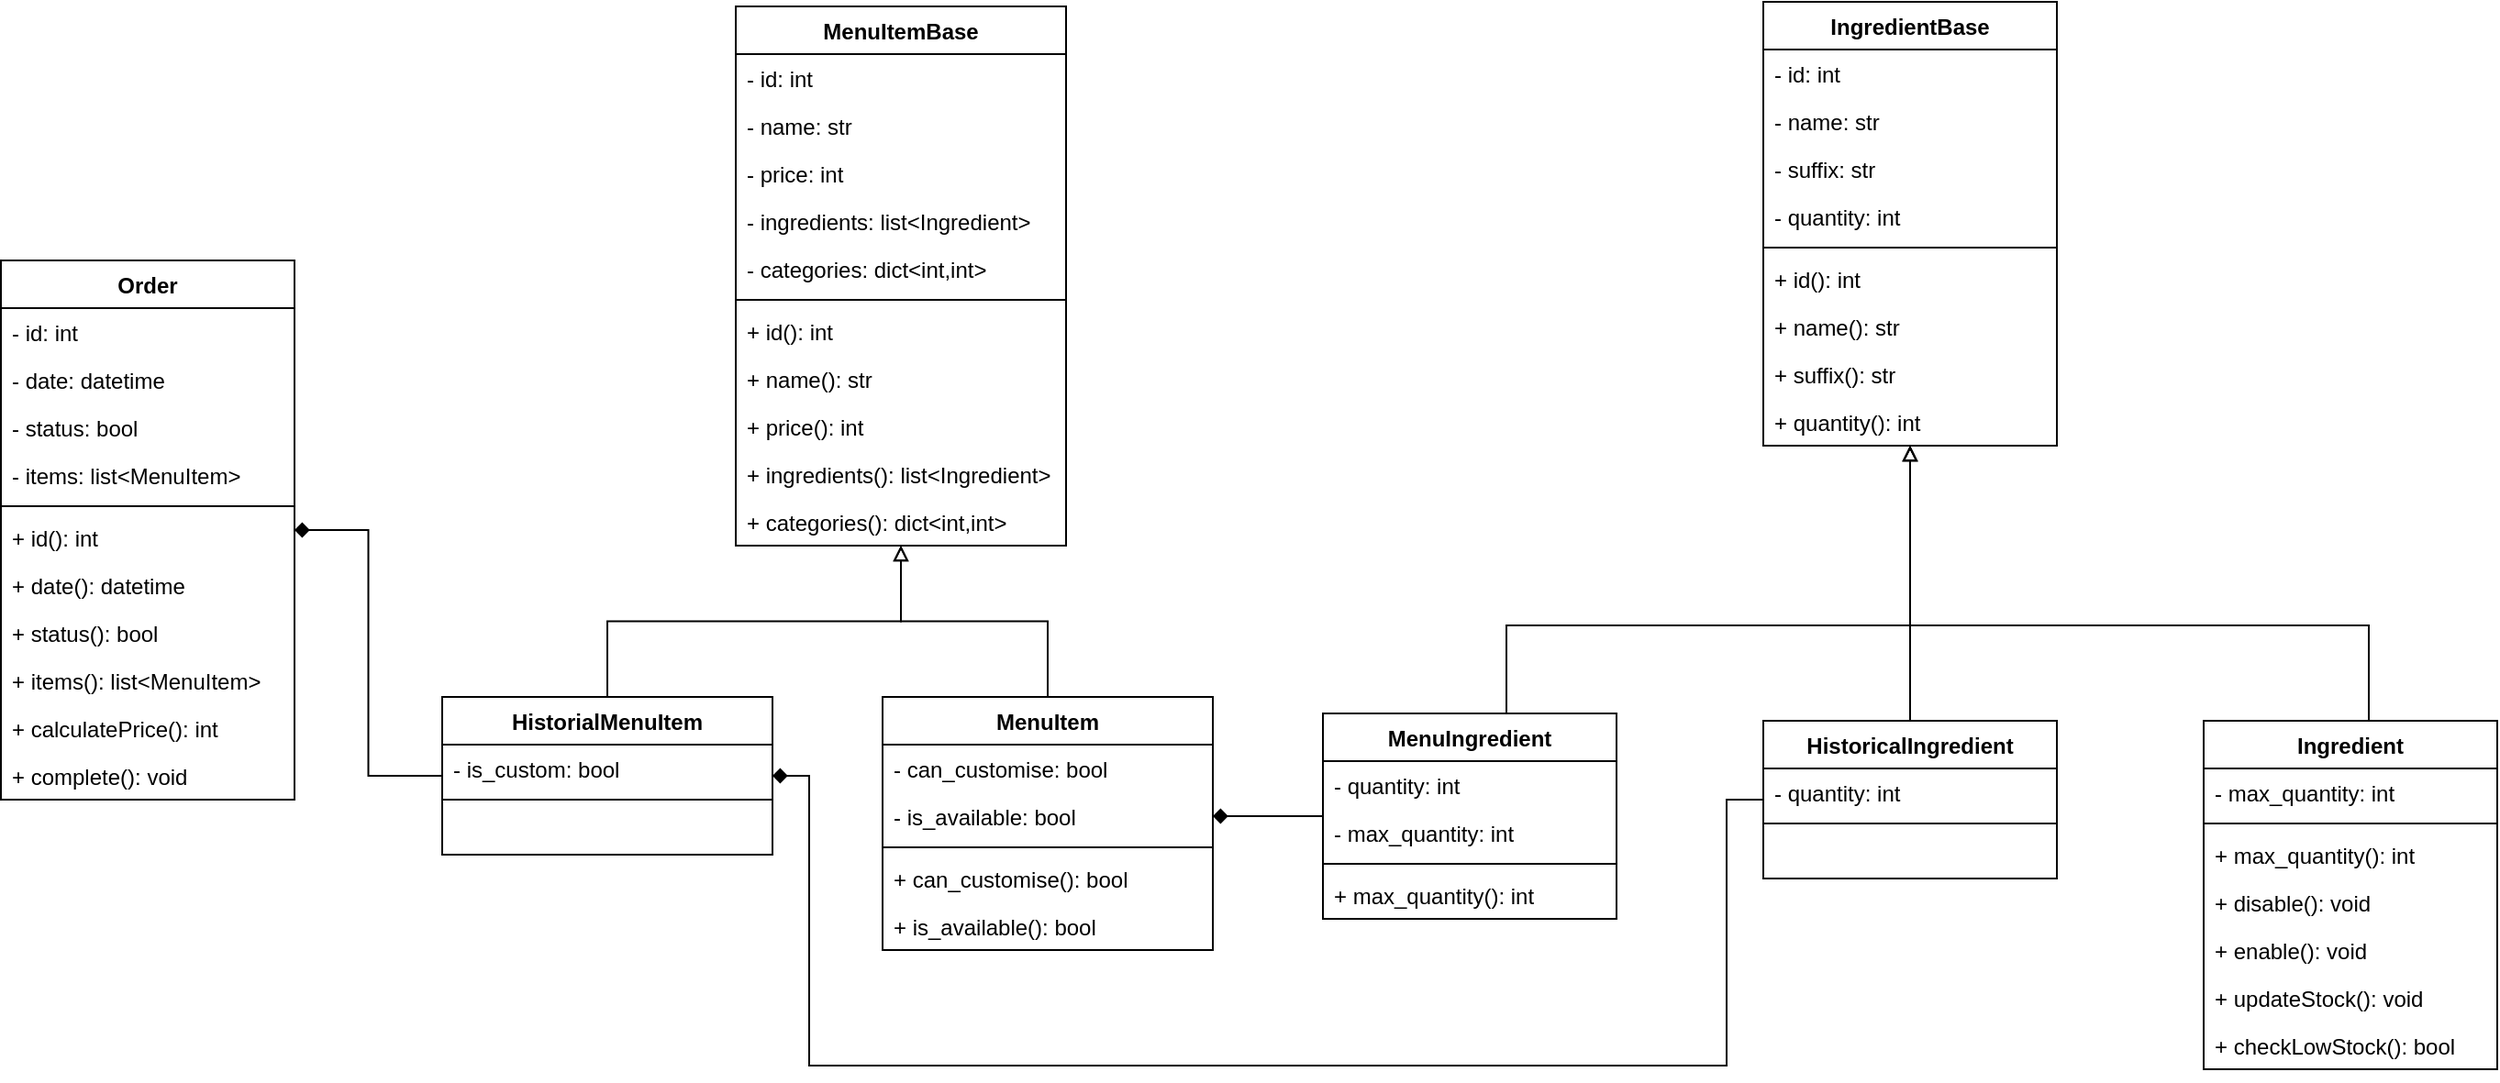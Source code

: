 <mxfile version="10.5.0" type="device"><diagram id="R5CO9NTkoaggzxSZSLam" name="Page-1"><mxGraphModel dx="2012" dy="765" grid="1" gridSize="10" guides="1" tooltips="1" connect="1" arrows="1" fold="1" page="1" pageScale="1" pageWidth="850" pageHeight="1100" math="0" shadow="0"><root><mxCell id="0"/><mxCell id="1" parent="0"/><mxCell id="pzDrqrzyv5mnklr1Wu6k-149" style="edgeStyle=orthogonalEdgeStyle;rounded=0;orthogonalLoop=1;jettySize=auto;html=1;startArrow=diamond;startFill=1;endArrow=none;endFill=0;" edge="1" parent="1" source="jo1ma1c6q6qeuSDBUXJ--1" target="pzDrqrzyv5mnklr1Wu6k-24"><mxGeometry relative="1" as="geometry"/></mxCell><mxCell id="jo1ma1c6q6qeuSDBUXJ--1" value="Order" style="swimlane;fontStyle=1;align=center;verticalAlign=top;childLayout=stackLayout;horizontal=1;startSize=26;horizontalStack=0;resizeParent=1;resizeParentMax=0;resizeLast=0;collapsible=1;marginBottom=0;" parent="1" vertex="1"><mxGeometry x="-80.5" y="161" width="160" height="294" as="geometry"/></mxCell><mxCell id="jo1ma1c6q6qeuSDBUXJ--2" value="- id: int" style="text;strokeColor=none;fillColor=none;align=left;verticalAlign=top;spacingLeft=4;spacingRight=4;overflow=hidden;rotatable=0;points=[[0,0.5],[1,0.5]];portConstraint=eastwest;fontStyle=0" parent="jo1ma1c6q6qeuSDBUXJ--1" vertex="1"><mxGeometry y="26" width="160" height="26" as="geometry"/></mxCell><mxCell id="pzDrqrzyv5mnklr1Wu6k-3" value="- date: datetime" style="text;strokeColor=none;fillColor=none;align=left;verticalAlign=top;spacingLeft=4;spacingRight=4;overflow=hidden;rotatable=0;points=[[0,0.5],[1,0.5]];portConstraint=eastwest;fontStyle=0" vertex="1" parent="jo1ma1c6q6qeuSDBUXJ--1"><mxGeometry y="52" width="160" height="26" as="geometry"/></mxCell><mxCell id="pzDrqrzyv5mnklr1Wu6k-4" value="- status: bool" style="text;strokeColor=none;fillColor=none;align=left;verticalAlign=top;spacingLeft=4;spacingRight=4;overflow=hidden;rotatable=0;points=[[0,0.5],[1,0.5]];portConstraint=eastwest;fontStyle=0" vertex="1" parent="jo1ma1c6q6qeuSDBUXJ--1"><mxGeometry y="78" width="160" height="26" as="geometry"/></mxCell><mxCell id="pzDrqrzyv5mnklr1Wu6k-5" value="- items: list&lt;MenuItem&gt;" style="text;strokeColor=none;fillColor=none;align=left;verticalAlign=top;spacingLeft=4;spacingRight=4;overflow=hidden;rotatable=0;points=[[0,0.5],[1,0.5]];portConstraint=eastwest;fontStyle=0" vertex="1" parent="jo1ma1c6q6qeuSDBUXJ--1"><mxGeometry y="104" width="160" height="26" as="geometry"/></mxCell><mxCell id="jo1ma1c6q6qeuSDBUXJ--3" value="" style="line;strokeWidth=1;fillColor=none;align=left;verticalAlign=middle;spacingTop=-1;spacingLeft=3;spacingRight=3;rotatable=0;labelPosition=right;points=[];portConstraint=eastwest;fontStyle=0" parent="jo1ma1c6q6qeuSDBUXJ--1" vertex="1"><mxGeometry y="130" width="160" height="8" as="geometry"/></mxCell><mxCell id="jo1ma1c6q6qeuSDBUXJ--4" value="+ id(): int&#10;" style="text;strokeColor=none;fillColor=none;align=left;verticalAlign=top;spacingLeft=4;spacingRight=4;overflow=hidden;rotatable=0;points=[[0,0.5],[1,0.5]];portConstraint=eastwest;fontStyle=0" parent="jo1ma1c6q6qeuSDBUXJ--1" vertex="1"><mxGeometry y="138" width="160" height="26" as="geometry"/></mxCell><mxCell id="pzDrqrzyv5mnklr1Wu6k-6" value="+ date(): datetime&#10;" style="text;strokeColor=none;fillColor=none;align=left;verticalAlign=top;spacingLeft=4;spacingRight=4;overflow=hidden;rotatable=0;points=[[0,0.5],[1,0.5]];portConstraint=eastwest;fontStyle=0" vertex="1" parent="jo1ma1c6q6qeuSDBUXJ--1"><mxGeometry y="164" width="160" height="26" as="geometry"/></mxCell><mxCell id="pzDrqrzyv5mnklr1Wu6k-7" value="+ status(): bool&#10;" style="text;strokeColor=none;fillColor=none;align=left;verticalAlign=top;spacingLeft=4;spacingRight=4;overflow=hidden;rotatable=0;points=[[0,0.5],[1,0.5]];portConstraint=eastwest;fontStyle=0" vertex="1" parent="jo1ma1c6q6qeuSDBUXJ--1"><mxGeometry y="190" width="160" height="26" as="geometry"/></mxCell><mxCell id="pzDrqrzyv5mnklr1Wu6k-8" value="+ items(): list&lt;MenuItem&gt;&#10;" style="text;strokeColor=none;fillColor=none;align=left;verticalAlign=top;spacingLeft=4;spacingRight=4;overflow=hidden;rotatable=0;points=[[0,0.5],[1,0.5]];portConstraint=eastwest;fontStyle=0" vertex="1" parent="jo1ma1c6q6qeuSDBUXJ--1"><mxGeometry y="216" width="160" height="26" as="geometry"/></mxCell><mxCell id="pzDrqrzyv5mnklr1Wu6k-10" value="+ calculatePrice(): int&#10;" style="text;strokeColor=none;fillColor=none;align=left;verticalAlign=top;spacingLeft=4;spacingRight=4;overflow=hidden;rotatable=0;points=[[0,0.5],[1,0.5]];portConstraint=eastwest;fontStyle=0" vertex="1" parent="jo1ma1c6q6qeuSDBUXJ--1"><mxGeometry y="242" width="160" height="26" as="geometry"/></mxCell><mxCell id="pzDrqrzyv5mnklr1Wu6k-9" value="+ complete(): void&#10;" style="text;strokeColor=none;fillColor=none;align=left;verticalAlign=top;spacingLeft=4;spacingRight=4;overflow=hidden;rotatable=0;points=[[0,0.5],[1,0.5]];portConstraint=eastwest;fontStyle=0" vertex="1" parent="jo1ma1c6q6qeuSDBUXJ--1"><mxGeometry y="268" width="160" height="26" as="geometry"/></mxCell><mxCell id="pzDrqrzyv5mnklr1Wu6k-11" value="MenuItemBase" style="swimlane;fontStyle=1;align=center;verticalAlign=top;childLayout=stackLayout;horizontal=1;startSize=26;horizontalStack=0;resizeParent=1;resizeParentMax=0;resizeLast=0;collapsible=1;marginBottom=0;" vertex="1" parent="1"><mxGeometry x="320" y="22.5" width="180" height="294" as="geometry"/></mxCell><mxCell id="pzDrqrzyv5mnklr1Wu6k-12" value="- id: int" style="text;strokeColor=none;fillColor=none;align=left;verticalAlign=top;spacingLeft=4;spacingRight=4;overflow=hidden;rotatable=0;points=[[0,0.5],[1,0.5]];portConstraint=eastwest;fontStyle=0" vertex="1" parent="pzDrqrzyv5mnklr1Wu6k-11"><mxGeometry y="26" width="180" height="26" as="geometry"/></mxCell><mxCell id="pzDrqrzyv5mnklr1Wu6k-13" value="- name: str" style="text;strokeColor=none;fillColor=none;align=left;verticalAlign=top;spacingLeft=4;spacingRight=4;overflow=hidden;rotatable=0;points=[[0,0.5],[1,0.5]];portConstraint=eastwest;fontStyle=0" vertex="1" parent="pzDrqrzyv5mnklr1Wu6k-11"><mxGeometry y="52" width="180" height="26" as="geometry"/></mxCell><mxCell id="pzDrqrzyv5mnklr1Wu6k-47" value="- price: int" style="text;strokeColor=none;fillColor=none;align=left;verticalAlign=top;spacingLeft=4;spacingRight=4;overflow=hidden;rotatable=0;points=[[0,0.5],[1,0.5]];portConstraint=eastwest;fontStyle=0" vertex="1" parent="pzDrqrzyv5mnklr1Wu6k-11"><mxGeometry y="78" width="180" height="26" as="geometry"/></mxCell><mxCell id="pzDrqrzyv5mnklr1Wu6k-23" value="- ingredients: list&lt;Ingredient&gt;" style="text;strokeColor=none;fillColor=none;align=left;verticalAlign=top;spacingLeft=4;spacingRight=4;overflow=hidden;rotatable=0;points=[[0,0.5],[1,0.5]];portConstraint=eastwest;fontStyle=0" vertex="1" parent="pzDrqrzyv5mnklr1Wu6k-11"><mxGeometry y="104" width="180" height="26" as="geometry"/></mxCell><mxCell id="pzDrqrzyv5mnklr1Wu6k-48" value="- categories: dict&lt;int,int&gt;" style="text;strokeColor=none;fillColor=none;align=left;verticalAlign=top;spacingLeft=4;spacingRight=4;overflow=hidden;rotatable=0;points=[[0,0.5],[1,0.5]];portConstraint=eastwest;fontStyle=0" vertex="1" parent="pzDrqrzyv5mnklr1Wu6k-11"><mxGeometry y="130" width="180" height="26" as="geometry"/></mxCell><mxCell id="pzDrqrzyv5mnklr1Wu6k-16" value="" style="line;strokeWidth=1;fillColor=none;align=left;verticalAlign=middle;spacingTop=-1;spacingLeft=3;spacingRight=3;rotatable=0;labelPosition=right;points=[];portConstraint=eastwest;fontStyle=0" vertex="1" parent="pzDrqrzyv5mnklr1Wu6k-11"><mxGeometry y="156" width="180" height="8" as="geometry"/></mxCell><mxCell id="pzDrqrzyv5mnklr1Wu6k-17" value="+ id(): int&#10;" style="text;strokeColor=none;fillColor=none;align=left;verticalAlign=top;spacingLeft=4;spacingRight=4;overflow=hidden;rotatable=0;points=[[0,0.5],[1,0.5]];portConstraint=eastwest;fontStyle=0" vertex="1" parent="pzDrqrzyv5mnklr1Wu6k-11"><mxGeometry y="164" width="180" height="26" as="geometry"/></mxCell><mxCell id="pzDrqrzyv5mnklr1Wu6k-18" value="+ name(): str&#10;" style="text;strokeColor=none;fillColor=none;align=left;verticalAlign=top;spacingLeft=4;spacingRight=4;overflow=hidden;rotatable=0;points=[[0,0.5],[1,0.5]];portConstraint=eastwest;fontStyle=0" vertex="1" parent="pzDrqrzyv5mnklr1Wu6k-11"><mxGeometry y="190" width="180" height="26" as="geometry"/></mxCell><mxCell id="pzDrqrzyv5mnklr1Wu6k-52" value="+ price(): int&#10;" style="text;strokeColor=none;fillColor=none;align=left;verticalAlign=top;spacingLeft=4;spacingRight=4;overflow=hidden;rotatable=0;points=[[0,0.5],[1,0.5]];portConstraint=eastwest;fontStyle=0" vertex="1" parent="pzDrqrzyv5mnklr1Wu6k-11"><mxGeometry y="216" width="180" height="26" as="geometry"/></mxCell><mxCell id="pzDrqrzyv5mnklr1Wu6k-51" value="+ ingredients(): list&lt;Ingredient&gt;&#10;" style="text;strokeColor=none;fillColor=none;align=left;verticalAlign=top;spacingLeft=4;spacingRight=4;overflow=hidden;rotatable=0;points=[[0,0.5],[1,0.5]];portConstraint=eastwest;fontStyle=0" vertex="1" parent="pzDrqrzyv5mnklr1Wu6k-11"><mxGeometry y="242" width="180" height="26" as="geometry"/></mxCell><mxCell id="pzDrqrzyv5mnklr1Wu6k-22" value="+ categories(): dict&lt;int,int&gt;&#10;" style="text;strokeColor=none;fillColor=none;align=left;verticalAlign=top;spacingLeft=4;spacingRight=4;overflow=hidden;rotatable=0;points=[[0,0.5],[1,0.5]];portConstraint=eastwest;fontStyle=0" vertex="1" parent="pzDrqrzyv5mnklr1Wu6k-11"><mxGeometry y="268" width="180" height="26" as="geometry"/></mxCell><mxCell id="pzDrqrzyv5mnklr1Wu6k-130" style="edgeStyle=orthogonalEdgeStyle;rounded=0;orthogonalLoop=1;jettySize=auto;html=1;startArrow=none;startFill=0;endArrow=block;endFill=0;" edge="1" parent="1" source="pzDrqrzyv5mnklr1Wu6k-24" target="pzDrqrzyv5mnklr1Wu6k-11"><mxGeometry relative="1" as="geometry"/></mxCell><mxCell id="pzDrqrzyv5mnklr1Wu6k-53" value="IngredientBase" style="swimlane;fontStyle=1;align=center;verticalAlign=top;childLayout=stackLayout;horizontal=1;startSize=26;horizontalStack=0;resizeParent=1;resizeParentMax=0;resizeLast=0;collapsible=1;marginBottom=0;" vertex="1" parent="1"><mxGeometry x="880" y="20" width="160" height="242" as="geometry"/></mxCell><mxCell id="pzDrqrzyv5mnklr1Wu6k-54" value="- id: int" style="text;strokeColor=none;fillColor=none;align=left;verticalAlign=top;spacingLeft=4;spacingRight=4;overflow=hidden;rotatable=0;points=[[0,0.5],[1,0.5]];portConstraint=eastwest;fontStyle=0" vertex="1" parent="pzDrqrzyv5mnklr1Wu6k-53"><mxGeometry y="26" width="160" height="26" as="geometry"/></mxCell><mxCell id="pzDrqrzyv5mnklr1Wu6k-56" value="- name: str" style="text;strokeColor=none;fillColor=none;align=left;verticalAlign=top;spacingLeft=4;spacingRight=4;overflow=hidden;rotatable=0;points=[[0,0.5],[1,0.5]];portConstraint=eastwest;fontStyle=0" vertex="1" parent="pzDrqrzyv5mnklr1Wu6k-53"><mxGeometry y="52" width="160" height="26" as="geometry"/></mxCell><mxCell id="pzDrqrzyv5mnklr1Wu6k-57" value="- suffix: str" style="text;strokeColor=none;fillColor=none;align=left;verticalAlign=top;spacingLeft=4;spacingRight=4;overflow=hidden;rotatable=0;points=[[0,0.5],[1,0.5]];portConstraint=eastwest;fontStyle=0" vertex="1" parent="pzDrqrzyv5mnklr1Wu6k-53"><mxGeometry y="78" width="160" height="26" as="geometry"/></mxCell><mxCell id="pzDrqrzyv5mnklr1Wu6k-65" value="- quantity: int" style="text;strokeColor=none;fillColor=none;align=left;verticalAlign=top;spacingLeft=4;spacingRight=4;overflow=hidden;rotatable=0;points=[[0,0.5],[1,0.5]];portConstraint=eastwest;fontStyle=0" vertex="1" parent="pzDrqrzyv5mnklr1Wu6k-53"><mxGeometry y="104" width="160" height="26" as="geometry"/></mxCell><mxCell id="pzDrqrzyv5mnklr1Wu6k-58" value="" style="line;strokeWidth=1;fillColor=none;align=left;verticalAlign=middle;spacingTop=-1;spacingLeft=3;spacingRight=3;rotatable=0;labelPosition=right;points=[];portConstraint=eastwest;fontStyle=0" vertex="1" parent="pzDrqrzyv5mnklr1Wu6k-53"><mxGeometry y="130" width="160" height="8" as="geometry"/></mxCell><mxCell id="pzDrqrzyv5mnklr1Wu6k-59" value="+ id(): int&#10;" style="text;strokeColor=none;fillColor=none;align=left;verticalAlign=top;spacingLeft=4;spacingRight=4;overflow=hidden;rotatable=0;points=[[0,0.5],[1,0.5]];portConstraint=eastwest;fontStyle=0" vertex="1" parent="pzDrqrzyv5mnklr1Wu6k-53"><mxGeometry y="138" width="160" height="26" as="geometry"/></mxCell><mxCell id="pzDrqrzyv5mnklr1Wu6k-61" value="+ name(): str&#10;" style="text;strokeColor=none;fillColor=none;align=left;verticalAlign=top;spacingLeft=4;spacingRight=4;overflow=hidden;rotatable=0;points=[[0,0.5],[1,0.5]];portConstraint=eastwest;fontStyle=0" vertex="1" parent="pzDrqrzyv5mnklr1Wu6k-53"><mxGeometry y="164" width="160" height="26" as="geometry"/></mxCell><mxCell id="pzDrqrzyv5mnklr1Wu6k-67" value="+ suffix(): str&#10;" style="text;strokeColor=none;fillColor=none;align=left;verticalAlign=top;spacingLeft=4;spacingRight=4;overflow=hidden;rotatable=0;points=[[0,0.5],[1,0.5]];portConstraint=eastwest;fontStyle=0" vertex="1" parent="pzDrqrzyv5mnklr1Wu6k-53"><mxGeometry y="190" width="160" height="26" as="geometry"/></mxCell><mxCell id="pzDrqrzyv5mnklr1Wu6k-68" value="+ quantity(): int&#10;" style="text;strokeColor=none;fillColor=none;align=left;verticalAlign=top;spacingLeft=4;spacingRight=4;overflow=hidden;rotatable=0;points=[[0,0.5],[1,0.5]];portConstraint=eastwest;fontStyle=0" vertex="1" parent="pzDrqrzyv5mnklr1Wu6k-53"><mxGeometry y="216" width="160" height="26" as="geometry"/></mxCell><mxCell id="pzDrqrzyv5mnklr1Wu6k-127" style="edgeStyle=orthogonalEdgeStyle;rounded=0;orthogonalLoop=1;jettySize=auto;html=1;startArrow=none;startFill=0;endArrow=block;endFill=0;" edge="1" parent="1" source="pzDrqrzyv5mnklr1Wu6k-70" target="pzDrqrzyv5mnklr1Wu6k-53"><mxGeometry relative="1" as="geometry"><Array as="points"><mxPoint x="960" y="450"/><mxPoint x="960" y="450"/></Array></mxGeometry></mxCell><mxCell id="pzDrqrzyv5mnklr1Wu6k-70" value="HistoricalIngredient" style="swimlane;fontStyle=1;align=center;verticalAlign=top;childLayout=stackLayout;horizontal=1;startSize=26;horizontalStack=0;resizeParent=1;resizeParentMax=0;resizeLast=0;collapsible=1;marginBottom=0;" vertex="1" parent="1"><mxGeometry x="880" y="412" width="160" height="86" as="geometry"/></mxCell><mxCell id="pzDrqrzyv5mnklr1Wu6k-141" value="- quantity: int" style="text;strokeColor=none;fillColor=none;align=left;verticalAlign=top;spacingLeft=4;spacingRight=4;overflow=hidden;rotatable=0;points=[[0,0.5],[1,0.5]];portConstraint=eastwest;fontStyle=0" vertex="1" parent="pzDrqrzyv5mnklr1Wu6k-70"><mxGeometry y="26" width="160" height="26" as="geometry"/></mxCell><mxCell id="pzDrqrzyv5mnklr1Wu6k-76" value="" style="line;strokeWidth=1;fillColor=none;align=left;verticalAlign=middle;spacingTop=-1;spacingLeft=3;spacingRight=3;rotatable=0;labelPosition=right;points=[];portConstraint=eastwest;fontStyle=0" vertex="1" parent="pzDrqrzyv5mnklr1Wu6k-70"><mxGeometry y="52" width="160" height="8" as="geometry"/></mxCell><mxCell id="pzDrqrzyv5mnklr1Wu6k-81" value="&#10;&#10;" style="text;strokeColor=none;fillColor=none;align=left;verticalAlign=top;spacingLeft=4;spacingRight=4;overflow=hidden;rotatable=0;points=[[0,0.5],[1,0.5]];portConstraint=eastwest;fontStyle=0" vertex="1" parent="pzDrqrzyv5mnklr1Wu6k-70"><mxGeometry y="60" width="160" height="26" as="geometry"/></mxCell><mxCell id="pzDrqrzyv5mnklr1Wu6k-128" style="edgeStyle=orthogonalEdgeStyle;rounded=0;orthogonalLoop=1;jettySize=auto;html=1;startArrow=none;startFill=0;endArrow=block;endFill=0;" edge="1" parent="1" source="pzDrqrzyv5mnklr1Wu6k-83" target="pzDrqrzyv5mnklr1Wu6k-53"><mxGeometry relative="1" as="geometry"><Array as="points"><mxPoint x="1210" y="360"/><mxPoint x="960" y="360"/></Array></mxGeometry></mxCell><mxCell id="pzDrqrzyv5mnklr1Wu6k-83" value="Ingredient" style="swimlane;fontStyle=1;align=center;verticalAlign=top;childLayout=stackLayout;horizontal=1;startSize=26;horizontalStack=0;resizeParent=1;resizeParentMax=0;resizeLast=0;collapsible=1;marginBottom=0;" vertex="1" parent="1"><mxGeometry x="1120" y="412" width="160" height="190" as="geometry"/></mxCell><mxCell id="pzDrqrzyv5mnklr1Wu6k-66" value="- max_quantity: int" style="text;strokeColor=none;fillColor=none;align=left;verticalAlign=top;spacingLeft=4;spacingRight=4;overflow=hidden;rotatable=0;points=[[0,0.5],[1,0.5]];portConstraint=eastwest;fontStyle=0" vertex="1" parent="pzDrqrzyv5mnklr1Wu6k-83"><mxGeometry y="26" width="160" height="26" as="geometry"/></mxCell><mxCell id="pzDrqrzyv5mnklr1Wu6k-89" value="" style="line;strokeWidth=1;fillColor=none;align=left;verticalAlign=middle;spacingTop=-1;spacingLeft=3;spacingRight=3;rotatable=0;labelPosition=right;points=[];portConstraint=eastwest;fontStyle=0" vertex="1" parent="pzDrqrzyv5mnklr1Wu6k-83"><mxGeometry y="52" width="160" height="8" as="geometry"/></mxCell><mxCell id="pzDrqrzyv5mnklr1Wu6k-148" value="+ max_quantity(): int&#10;" style="text;strokeColor=none;fillColor=none;align=left;verticalAlign=top;spacingLeft=4;spacingRight=4;overflow=hidden;rotatable=0;points=[[0,0.5],[1,0.5]];portConstraint=eastwest;fontStyle=0" vertex="1" parent="pzDrqrzyv5mnklr1Wu6k-83"><mxGeometry y="60" width="160" height="26" as="geometry"/></mxCell><mxCell id="pzDrqrzyv5mnklr1Wu6k-90" value="+ disable(): void&#10;" style="text;strokeColor=none;fillColor=none;align=left;verticalAlign=top;spacingLeft=4;spacingRight=4;overflow=hidden;rotatable=0;points=[[0,0.5],[1,0.5]];portConstraint=eastwest;fontStyle=0" vertex="1" parent="pzDrqrzyv5mnklr1Wu6k-83"><mxGeometry y="86" width="160" height="26" as="geometry"/></mxCell><mxCell id="pzDrqrzyv5mnklr1Wu6k-91" value="+ enable(): void&#10;" style="text;strokeColor=none;fillColor=none;align=left;verticalAlign=top;spacingLeft=4;spacingRight=4;overflow=hidden;rotatable=0;points=[[0,0.5],[1,0.5]];portConstraint=eastwest;fontStyle=0" vertex="1" parent="pzDrqrzyv5mnklr1Wu6k-83"><mxGeometry y="112" width="160" height="26" as="geometry"/></mxCell><mxCell id="pzDrqrzyv5mnklr1Wu6k-101" value="+ updateStock(): void&#10;" style="text;strokeColor=none;fillColor=none;align=left;verticalAlign=top;spacingLeft=4;spacingRight=4;overflow=hidden;rotatable=0;points=[[0,0.5],[1,0.5]];portConstraint=eastwest;fontStyle=0" vertex="1" parent="pzDrqrzyv5mnklr1Wu6k-83"><mxGeometry y="138" width="160" height="26" as="geometry"/></mxCell><mxCell id="pzDrqrzyv5mnklr1Wu6k-92" value="+ checkLowStock(): bool&#10;" style="text;strokeColor=none;fillColor=none;align=left;verticalAlign=top;spacingLeft=4;spacingRight=4;overflow=hidden;rotatable=0;points=[[0,0.5],[1,0.5]];portConstraint=eastwest;fontStyle=0" vertex="1" parent="pzDrqrzyv5mnklr1Wu6k-83"><mxGeometry y="164" width="160" height="26" as="geometry"/></mxCell><mxCell id="pzDrqrzyv5mnklr1Wu6k-131" style="edgeStyle=orthogonalEdgeStyle;rounded=0;orthogonalLoop=1;jettySize=auto;html=1;startArrow=none;startFill=0;endArrow=block;endFill=0;" edge="1" parent="1" source="pzDrqrzyv5mnklr1Wu6k-95" target="pzDrqrzyv5mnklr1Wu6k-11"><mxGeometry relative="1" as="geometry"/></mxCell><mxCell id="pzDrqrzyv5mnklr1Wu6k-95" value="MenuItem" style="swimlane;fontStyle=1;align=center;verticalAlign=top;childLayout=stackLayout;horizontal=1;startSize=26;horizontalStack=0;resizeParent=1;resizeParentMax=0;resizeLast=0;collapsible=1;marginBottom=0;" vertex="1" parent="1"><mxGeometry x="400" y="399" width="180" height="138" as="geometry"/></mxCell><mxCell id="pzDrqrzyv5mnklr1Wu6k-96" value="- can_customise: bool" style="text;strokeColor=none;fillColor=none;align=left;verticalAlign=top;spacingLeft=4;spacingRight=4;overflow=hidden;rotatable=0;points=[[0,0.5],[1,0.5]];portConstraint=eastwest;fontStyle=0" vertex="1" parent="pzDrqrzyv5mnklr1Wu6k-95"><mxGeometry y="26" width="180" height="26" as="geometry"/></mxCell><mxCell id="pzDrqrzyv5mnklr1Wu6k-46" value="- is_available: bool" style="text;strokeColor=none;fillColor=none;align=left;verticalAlign=top;spacingLeft=4;spacingRight=4;overflow=hidden;rotatable=0;points=[[0,0.5],[1,0.5]];portConstraint=eastwest;fontStyle=0" vertex="1" parent="pzDrqrzyv5mnklr1Wu6k-95"><mxGeometry y="52" width="180" height="26" as="geometry"/></mxCell><mxCell id="pzDrqrzyv5mnklr1Wu6k-97" value="" style="line;strokeWidth=1;fillColor=none;align=left;verticalAlign=middle;spacingTop=-1;spacingLeft=3;spacingRight=3;rotatable=0;labelPosition=right;points=[];portConstraint=eastwest;fontStyle=0" vertex="1" parent="pzDrqrzyv5mnklr1Wu6k-95"><mxGeometry y="78" width="180" height="8" as="geometry"/></mxCell><mxCell id="pzDrqrzyv5mnklr1Wu6k-118" value="+ can_customise(): bool&#10;" style="text;strokeColor=none;fillColor=none;align=left;verticalAlign=top;spacingLeft=4;spacingRight=4;overflow=hidden;rotatable=0;points=[[0,0.5],[1,0.5]];portConstraint=eastwest;fontStyle=0" vertex="1" parent="pzDrqrzyv5mnklr1Wu6k-95"><mxGeometry y="86" width="180" height="26" as="geometry"/></mxCell><mxCell id="pzDrqrzyv5mnklr1Wu6k-50" value="+ is_available(): bool&#10;" style="text;strokeColor=none;fillColor=none;align=left;verticalAlign=top;spacingLeft=4;spacingRight=4;overflow=hidden;rotatable=0;points=[[0,0.5],[1,0.5]];portConstraint=eastwest;fontStyle=0" vertex="1" parent="pzDrqrzyv5mnklr1Wu6k-95"><mxGeometry y="112" width="180" height="26" as="geometry"/></mxCell><mxCell id="pzDrqrzyv5mnklr1Wu6k-126" style="edgeStyle=orthogonalEdgeStyle;rounded=0;orthogonalLoop=1;jettySize=auto;html=1;exitX=0.5;exitY=0;exitDx=0;exitDy=0;startArrow=none;startFill=0;endArrow=block;endFill=0;" edge="1" parent="1" source="pzDrqrzyv5mnklr1Wu6k-108" target="pzDrqrzyv5mnklr1Wu6k-53"><mxGeometry relative="1" as="geometry"><Array as="points"><mxPoint x="740" y="360"/><mxPoint x="960" y="360"/></Array></mxGeometry></mxCell><mxCell id="pzDrqrzyv5mnklr1Wu6k-108" value="MenuIngredient" style="swimlane;fontStyle=1;align=center;verticalAlign=top;childLayout=stackLayout;horizontal=1;startSize=26;horizontalStack=0;resizeParent=1;resizeParentMax=0;resizeLast=0;collapsible=1;marginBottom=0;" vertex="1" parent="1"><mxGeometry x="640" y="408" width="160" height="112" as="geometry"/></mxCell><mxCell id="pzDrqrzyv5mnklr1Wu6k-140" value="- quantity: int" style="text;strokeColor=none;fillColor=none;align=left;verticalAlign=top;spacingLeft=4;spacingRight=4;overflow=hidden;rotatable=0;points=[[0,0.5],[1,0.5]];portConstraint=eastwest;fontStyle=0" vertex="1" parent="pzDrqrzyv5mnklr1Wu6k-108"><mxGeometry y="26" width="160" height="26" as="geometry"/></mxCell><mxCell id="pzDrqrzyv5mnklr1Wu6k-139" value="- max_quantity: int" style="text;strokeColor=none;fillColor=none;align=left;verticalAlign=top;spacingLeft=4;spacingRight=4;overflow=hidden;rotatable=0;points=[[0,0.5],[1,0.5]];portConstraint=eastwest;fontStyle=0" vertex="1" parent="pzDrqrzyv5mnklr1Wu6k-108"><mxGeometry y="52" width="160" height="26" as="geometry"/></mxCell><mxCell id="pzDrqrzyv5mnklr1Wu6k-110" value="" style="line;strokeWidth=1;fillColor=none;align=left;verticalAlign=middle;spacingTop=-1;spacingLeft=3;spacingRight=3;rotatable=0;labelPosition=right;points=[];portConstraint=eastwest;fontStyle=0" vertex="1" parent="pzDrqrzyv5mnklr1Wu6k-108"><mxGeometry y="78" width="160" height="8" as="geometry"/></mxCell><mxCell id="pzDrqrzyv5mnklr1Wu6k-69" value="+ max_quantity(): int&#10;" style="text;strokeColor=none;fillColor=none;align=left;verticalAlign=top;spacingLeft=4;spacingRight=4;overflow=hidden;rotatable=0;points=[[0,0.5],[1,0.5]];portConstraint=eastwest;fontStyle=0" vertex="1" parent="pzDrqrzyv5mnklr1Wu6k-108"><mxGeometry y="86" width="160" height="26" as="geometry"/></mxCell><mxCell id="pzDrqrzyv5mnklr1Wu6k-132" style="edgeStyle=orthogonalEdgeStyle;rounded=0;orthogonalLoop=1;jettySize=auto;html=1;exitX=1;exitY=0.5;exitDx=0;exitDy=0;startArrow=diamond;startFill=1;endArrow=none;endFill=0;" edge="1" parent="1" source="pzDrqrzyv5mnklr1Wu6k-46" target="pzDrqrzyv5mnklr1Wu6k-108"><mxGeometry relative="1" as="geometry"/></mxCell><mxCell id="pzDrqrzyv5mnklr1Wu6k-134" value="" style="group" vertex="1" connectable="0" parent="1"><mxGeometry x="160" y="399" width="180" height="86" as="geometry"/></mxCell><mxCell id="pzDrqrzyv5mnklr1Wu6k-24" value="HistorialMenuItem" style="swimlane;fontStyle=1;align=center;verticalAlign=top;childLayout=stackLayout;horizontal=1;startSize=26;horizontalStack=0;resizeParent=1;resizeParentMax=0;resizeLast=0;collapsible=1;marginBottom=0;" vertex="1" parent="pzDrqrzyv5mnklr1Wu6k-134"><mxGeometry width="180" height="86" as="geometry"/></mxCell><mxCell id="pzDrqrzyv5mnklr1Wu6k-26" value="- is_custom: bool" style="text;strokeColor=none;fillColor=none;align=left;verticalAlign=top;spacingLeft=4;spacingRight=4;overflow=hidden;rotatable=0;points=[[0,0.5],[1,0.5]];portConstraint=eastwest;fontStyle=0" vertex="1" parent="pzDrqrzyv5mnklr1Wu6k-24"><mxGeometry y="26" width="180" height="26" as="geometry"/></mxCell><mxCell id="pzDrqrzyv5mnklr1Wu6k-28" value="" style="line;strokeWidth=1;fillColor=none;align=left;verticalAlign=middle;spacingTop=-1;spacingLeft=3;spacingRight=3;rotatable=0;labelPosition=right;points=[];portConstraint=eastwest;fontStyle=0" vertex="1" parent="pzDrqrzyv5mnklr1Wu6k-24"><mxGeometry y="52" width="180" height="8" as="geometry"/></mxCell><mxCell id="pzDrqrzyv5mnklr1Wu6k-34" value="&#10;&#10;" style="text;strokeColor=none;fillColor=none;align=left;verticalAlign=top;spacingLeft=4;spacingRight=4;overflow=hidden;rotatable=0;points=[[0,0.5],[1,0.5]];portConstraint=eastwest;fontStyle=0" vertex="1" parent="pzDrqrzyv5mnklr1Wu6k-24"><mxGeometry y="60" width="180" height="26" as="geometry"/></mxCell><mxCell id="pzDrqrzyv5mnklr1Wu6k-136" style="edgeStyle=orthogonalEdgeStyle;rounded=0;orthogonalLoop=1;jettySize=auto;html=1;startArrow=diamond;startFill=1;endArrow=none;endFill=0;" edge="1" parent="1" source="pzDrqrzyv5mnklr1Wu6k-24" target="pzDrqrzyv5mnklr1Wu6k-70"><mxGeometry relative="1" as="geometry"><Array as="points"><mxPoint x="360" y="442"/><mxPoint x="360" y="600"/><mxPoint x="860" y="600"/><mxPoint x="860" y="455"/></Array></mxGeometry></mxCell></root></mxGraphModel></diagram></mxfile>